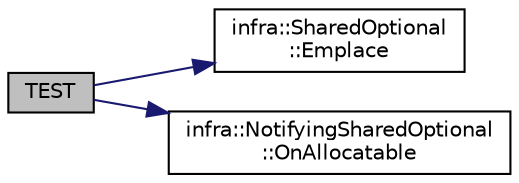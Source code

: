 digraph "TEST"
{
 // INTERACTIVE_SVG=YES
  edge [fontname="Helvetica",fontsize="10",labelfontname="Helvetica",labelfontsize="10"];
  node [fontname="Helvetica",fontsize="10",shape=record];
  rankdir="LR";
  Node28 [label="TEST",height=0.2,width=0.4,color="black", fillcolor="grey75", style="filled", fontcolor="black"];
  Node28 -> Node29 [color="midnightblue",fontsize="10",style="solid",fontname="Helvetica"];
  Node29 [label="infra::SharedOptional\l::Emplace",height=0.2,width=0.4,color="black", fillcolor="white", style="filled",URL="$d1/d7f/classinfra_1_1_shared_optional.html#a7bd5c6d18995168aea4b6e735ab3f440"];
  Node28 -> Node30 [color="midnightblue",fontsize="10",style="solid",fontname="Helvetica"];
  Node30 [label="infra::NotifyingSharedOptional\l::OnAllocatable",height=0.2,width=0.4,color="black", fillcolor="white", style="filled",URL="$d4/d52/classinfra_1_1_notifying_shared_optional.html#ae15c38f6ca886097e157576f7c959e9d"];
}
